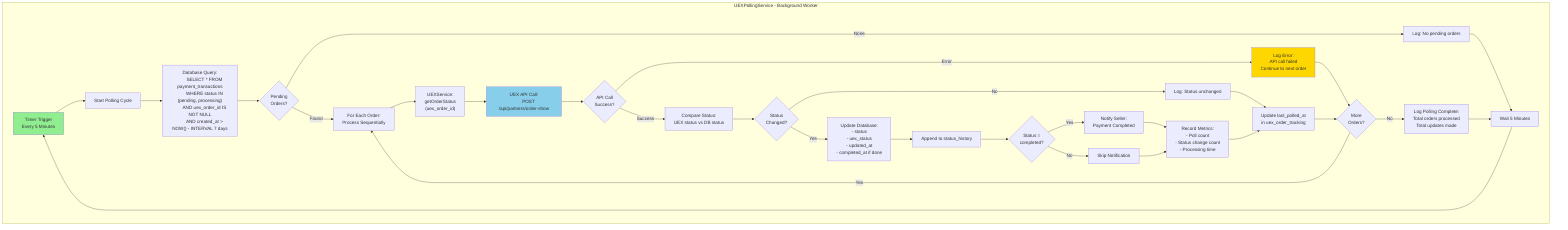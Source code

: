 flowchart TB
    subgraph UEXPollingService["UEXPollingService - Background Worker"]
        TIMER["Timer Trigger
        Every 5 Minutes"]

        TIMER --> START["Start Polling Cycle"]

        START --> QUERY_PENDING["Database Query:
        SELECT * FROM payment_transactions
        WHERE status IN (pending, processing)
        AND uex_order_id IS NOT NULL
        AND created_at > NOW() - INTERVAL 7 days"]

        QUERY_PENDING --> CHECK_RESULTS{"Pending
        Orders?"}

        CHECK_RESULTS -->|"None"| LOG_NONE["Log: No pending orders"]
        CHECK_RESULTS -->|"Found"| ITERATE

        LOG_NONE --> WAIT["Wait 5 Minutes"]

        ITERATE["For Each Order:
        Process Sequentially"]

        ITERATE --> GET_STATUS["UEXService:
        getOrderStatus
        (uex_order_id)"]

        GET_STATUS --> API_CALL["UEX API Call:
        POST /api/partners/order-show"]

        API_CALL --> API_SUCCESS{"API Call
        Success?"}

        API_SUCCESS -->|"Error"| LOG_ERROR["Log Error:
        API call failed
        Continue to next order"]
        API_SUCCESS -->|"Success"| COMPARE

        LOG_ERROR --> NEXT_ORDER{"More
        Orders?"}

        COMPARE["Compare Status:
        UEX status vs DB status"]

        COMPARE --> STATUS_CHANGED{"Status
        Changed?"}

        STATUS_CHANGED -->|"No"| LOG_UNCHANGED["Log: Status unchanged"]
        STATUS_CHANGED -->|"Yes"| UPDATE_DB

        LOG_UNCHANGED --> UPDATE_POLL_TIME

        UPDATE_DB["Update Database:
        - status
        - uex_status
        - updated_at
        - completed_at if done"]

        UPDATE_DB --> APPEND_HISTORY["Append to status_history"]

        APPEND_HISTORY --> CHECK_COMPLETED{"Status =
        completed?"}

        CHECK_COMPLETED -->|"Yes"| NOTIFY["Notify Seller:
        Payment Completed"]
        CHECK_COMPLETED -->|"No"| SKIP_NOTIFY

        NOTIFY --> RECORD_METRICS
        SKIP_NOTIFY["Skip Notification"] --> RECORD_METRICS

        RECORD_METRICS["Record Metrics:
        - Poll count
        - Status change count
        - Processing time"]

        RECORD_METRICS --> UPDATE_POLL_TIME

        UPDATE_POLL_TIME["Update last_polled_at
        in uex_order_tracking"]

        UPDATE_POLL_TIME --> NEXT_ORDER

        NEXT_ORDER -->|"Yes"| ITERATE
        NEXT_ORDER -->|"No"| COMPLETE

        COMPLETE["Log Polling Complete:
        Total orders processed
        Total updates made"]

        COMPLETE --> WAIT
        WAIT --> TIMER
    end

    style TIMER fill:#90EE90
    style API_CALL fill:#87CEEB
    style LOG_ERROR fill:#FFD700